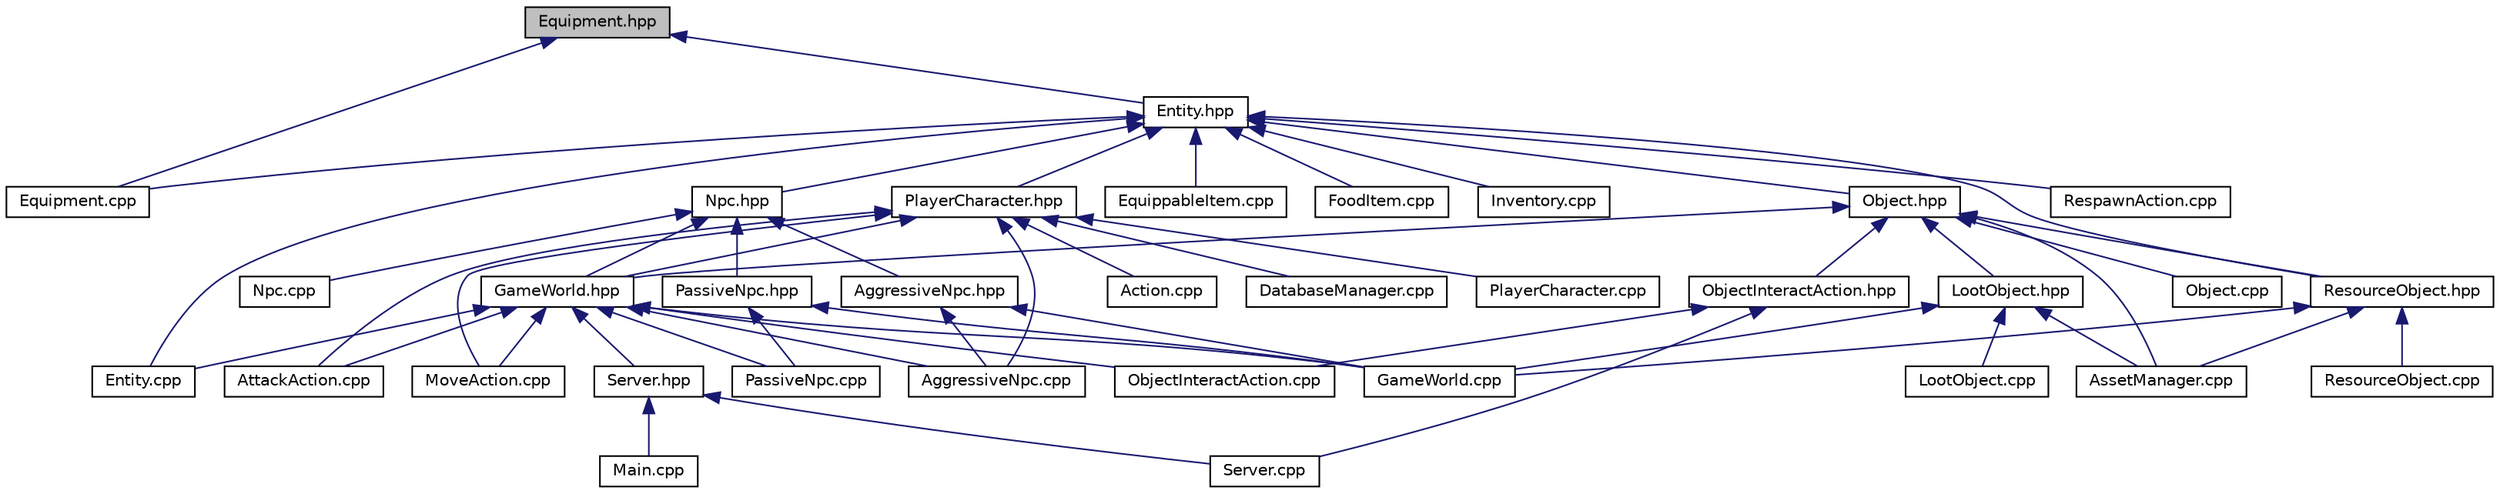 digraph "Equipment.hpp"
{
 // LATEX_PDF_SIZE
  edge [fontname="Helvetica",fontsize="10",labelfontname="Helvetica",labelfontsize="10"];
  node [fontname="Helvetica",fontsize="10",shape=record];
  Node1 [label="Equipment.hpp",height=0.2,width=0.4,color="black", fillcolor="grey75", style="filled", fontcolor="black",tooltip=" "];
  Node1 -> Node2 [dir="back",color="midnightblue",fontsize="10",style="solid",fontname="Helvetica"];
  Node2 [label="Entity.hpp",height=0.2,width=0.4,color="black", fillcolor="white", style="filled",URL="$Entity_8hpp.html",tooltip=" "];
  Node2 -> Node3 [dir="back",color="midnightblue",fontsize="10",style="solid",fontname="Helvetica"];
  Node3 [label="RespawnAction.cpp",height=0.2,width=0.4,color="black", fillcolor="white", style="filled",URL="$RespawnAction_8cpp.html",tooltip=" "];
  Node2 -> Node4 [dir="back",color="midnightblue",fontsize="10",style="solid",fontname="Helvetica"];
  Node4 [label="Entity.cpp",height=0.2,width=0.4,color="black", fillcolor="white", style="filled",URL="$Entity_8cpp.html",tooltip=" "];
  Node2 -> Node5 [dir="back",color="midnightblue",fontsize="10",style="solid",fontname="Helvetica"];
  Node5 [label="Npc.hpp",height=0.2,width=0.4,color="black", fillcolor="white", style="filled",URL="$Npc_8hpp.html",tooltip=" "];
  Node5 -> Node6 [dir="back",color="midnightblue",fontsize="10",style="solid",fontname="Helvetica"];
  Node6 [label="AggressiveNpc.hpp",height=0.2,width=0.4,color="black", fillcolor="white", style="filled",URL="$AggressiveNpc_8hpp.html",tooltip=" "];
  Node6 -> Node7 [dir="back",color="midnightblue",fontsize="10",style="solid",fontname="Helvetica"];
  Node7 [label="AggressiveNpc.cpp",height=0.2,width=0.4,color="black", fillcolor="white", style="filled",URL="$AggressiveNpc_8cpp.html",tooltip=" "];
  Node6 -> Node8 [dir="back",color="midnightblue",fontsize="10",style="solid",fontname="Helvetica"];
  Node8 [label="GameWorld.cpp",height=0.2,width=0.4,color="black", fillcolor="white", style="filled",URL="$GameWorld_8cpp.html",tooltip=" "];
  Node5 -> Node9 [dir="back",color="midnightblue",fontsize="10",style="solid",fontname="Helvetica"];
  Node9 [label="Npc.cpp",height=0.2,width=0.4,color="black", fillcolor="white", style="filled",URL="$Npc_8cpp.html",tooltip=" "];
  Node5 -> Node10 [dir="back",color="midnightblue",fontsize="10",style="solid",fontname="Helvetica"];
  Node10 [label="PassiveNpc.hpp",height=0.2,width=0.4,color="black", fillcolor="white", style="filled",URL="$PassiveNpc_8hpp.html",tooltip=" "];
  Node10 -> Node11 [dir="back",color="midnightblue",fontsize="10",style="solid",fontname="Helvetica"];
  Node11 [label="PassiveNpc.cpp",height=0.2,width=0.4,color="black", fillcolor="white", style="filled",URL="$PassiveNpc_8cpp.html",tooltip=" "];
  Node10 -> Node8 [dir="back",color="midnightblue",fontsize="10",style="solid",fontname="Helvetica"];
  Node5 -> Node12 [dir="back",color="midnightblue",fontsize="10",style="solid",fontname="Helvetica"];
  Node12 [label="GameWorld.hpp",height=0.2,width=0.4,color="black", fillcolor="white", style="filled",URL="$GameWorld_8hpp.html",tooltip=" "];
  Node12 -> Node13 [dir="back",color="midnightblue",fontsize="10",style="solid",fontname="Helvetica"];
  Node13 [label="AttackAction.cpp",height=0.2,width=0.4,color="black", fillcolor="white", style="filled",URL="$AttackAction_8cpp.html",tooltip=" "];
  Node12 -> Node14 [dir="back",color="midnightblue",fontsize="10",style="solid",fontname="Helvetica"];
  Node14 [label="MoveAction.cpp",height=0.2,width=0.4,color="black", fillcolor="white", style="filled",URL="$MoveAction_8cpp.html",tooltip=" "];
  Node12 -> Node15 [dir="back",color="midnightblue",fontsize="10",style="solid",fontname="Helvetica"];
  Node15 [label="ObjectInteractAction.cpp",height=0.2,width=0.4,color="black", fillcolor="white", style="filled",URL="$ObjectInteractAction_8cpp.html",tooltip=" "];
  Node12 -> Node7 [dir="back",color="midnightblue",fontsize="10",style="solid",fontname="Helvetica"];
  Node12 -> Node4 [dir="back",color="midnightblue",fontsize="10",style="solid",fontname="Helvetica"];
  Node12 -> Node11 [dir="back",color="midnightblue",fontsize="10",style="solid",fontname="Helvetica"];
  Node12 -> Node16 [dir="back",color="midnightblue",fontsize="10",style="solid",fontname="Helvetica"];
  Node16 [label="Server.hpp",height=0.2,width=0.4,color="black", fillcolor="white", style="filled",URL="$Server_8hpp.html",tooltip=" "];
  Node16 -> Node17 [dir="back",color="midnightblue",fontsize="10",style="solid",fontname="Helvetica"];
  Node17 [label="Main.cpp",height=0.2,width=0.4,color="black", fillcolor="white", style="filled",URL="$server_2src_2Main_8cpp.html",tooltip=" "];
  Node16 -> Node18 [dir="back",color="midnightblue",fontsize="10",style="solid",fontname="Helvetica"];
  Node18 [label="Server.cpp",height=0.2,width=0.4,color="black", fillcolor="white", style="filled",URL="$Server_8cpp.html",tooltip=" "];
  Node12 -> Node8 [dir="back",color="midnightblue",fontsize="10",style="solid",fontname="Helvetica"];
  Node2 -> Node19 [dir="back",color="midnightblue",fontsize="10",style="solid",fontname="Helvetica"];
  Node19 [label="PlayerCharacter.hpp",height=0.2,width=0.4,color="black", fillcolor="white", style="filled",URL="$PlayerCharacter_8hpp.html",tooltip=" "];
  Node19 -> Node20 [dir="back",color="midnightblue",fontsize="10",style="solid",fontname="Helvetica"];
  Node20 [label="Action.cpp",height=0.2,width=0.4,color="black", fillcolor="white", style="filled",URL="$Action_8cpp.html",tooltip=" "];
  Node19 -> Node13 [dir="back",color="midnightblue",fontsize="10",style="solid",fontname="Helvetica"];
  Node19 -> Node14 [dir="back",color="midnightblue",fontsize="10",style="solid",fontname="Helvetica"];
  Node19 -> Node21 [dir="back",color="midnightblue",fontsize="10",style="solid",fontname="Helvetica"];
  Node21 [label="DatabaseManager.cpp",height=0.2,width=0.4,color="black", fillcolor="white", style="filled",URL="$DatabaseManager_8cpp.html",tooltip=" "];
  Node19 -> Node7 [dir="back",color="midnightblue",fontsize="10",style="solid",fontname="Helvetica"];
  Node19 -> Node22 [dir="back",color="midnightblue",fontsize="10",style="solid",fontname="Helvetica"];
  Node22 [label="PlayerCharacter.cpp",height=0.2,width=0.4,color="black", fillcolor="white", style="filled",URL="$PlayerCharacter_8cpp.html",tooltip=" "];
  Node19 -> Node12 [dir="back",color="midnightblue",fontsize="10",style="solid",fontname="Helvetica"];
  Node2 -> Node23 [dir="back",color="midnightblue",fontsize="10",style="solid",fontname="Helvetica"];
  Node23 [label="Equipment.cpp",height=0.2,width=0.4,color="black", fillcolor="white", style="filled",URL="$Equipment_8cpp.html",tooltip=" "];
  Node2 -> Node24 [dir="back",color="midnightblue",fontsize="10",style="solid",fontname="Helvetica"];
  Node24 [label="EquippableItem.cpp",height=0.2,width=0.4,color="black", fillcolor="white", style="filled",URL="$EquippableItem_8cpp.html",tooltip=" "];
  Node2 -> Node25 [dir="back",color="midnightblue",fontsize="10",style="solid",fontname="Helvetica"];
  Node25 [label="FoodItem.cpp",height=0.2,width=0.4,color="black", fillcolor="white", style="filled",URL="$FoodItem_8cpp.html",tooltip=" "];
  Node2 -> Node26 [dir="back",color="midnightblue",fontsize="10",style="solid",fontname="Helvetica"];
  Node26 [label="Inventory.cpp",height=0.2,width=0.4,color="black", fillcolor="white", style="filled",URL="$Inventory_8cpp.html",tooltip=" "];
  Node2 -> Node27 [dir="back",color="midnightblue",fontsize="10",style="solid",fontname="Helvetica"];
  Node27 [label="Object.hpp",height=0.2,width=0.4,color="black", fillcolor="white", style="filled",URL="$Object_8hpp.html",tooltip=" "];
  Node27 -> Node28 [dir="back",color="midnightblue",fontsize="10",style="solid",fontname="Helvetica"];
  Node28 [label="ObjectInteractAction.hpp",height=0.2,width=0.4,color="black", fillcolor="white", style="filled",URL="$ObjectInteractAction_8hpp.html",tooltip=" "];
  Node28 -> Node15 [dir="back",color="midnightblue",fontsize="10",style="solid",fontname="Helvetica"];
  Node28 -> Node18 [dir="back",color="midnightblue",fontsize="10",style="solid",fontname="Helvetica"];
  Node27 -> Node29 [dir="back",color="midnightblue",fontsize="10",style="solid",fontname="Helvetica"];
  Node29 [label="LootObject.hpp",height=0.2,width=0.4,color="black", fillcolor="white", style="filled",URL="$LootObject_8hpp.html",tooltip=" "];
  Node29 -> Node30 [dir="back",color="midnightblue",fontsize="10",style="solid",fontname="Helvetica"];
  Node30 [label="LootObject.cpp",height=0.2,width=0.4,color="black", fillcolor="white", style="filled",URL="$LootObject_8cpp.html",tooltip=" "];
  Node29 -> Node31 [dir="back",color="midnightblue",fontsize="10",style="solid",fontname="Helvetica"];
  Node31 [label="AssetManager.cpp",height=0.2,width=0.4,color="black", fillcolor="white", style="filled",URL="$AssetManager_8cpp.html",tooltip=" "];
  Node29 -> Node8 [dir="back",color="midnightblue",fontsize="10",style="solid",fontname="Helvetica"];
  Node27 -> Node32 [dir="back",color="midnightblue",fontsize="10",style="solid",fontname="Helvetica"];
  Node32 [label="Object.cpp",height=0.2,width=0.4,color="black", fillcolor="white", style="filled",URL="$Object_8cpp.html",tooltip=" "];
  Node27 -> Node33 [dir="back",color="midnightblue",fontsize="10",style="solid",fontname="Helvetica"];
  Node33 [label="ResourceObject.hpp",height=0.2,width=0.4,color="black", fillcolor="white", style="filled",URL="$ResourceObject_8hpp.html",tooltip=" "];
  Node33 -> Node34 [dir="back",color="midnightblue",fontsize="10",style="solid",fontname="Helvetica"];
  Node34 [label="ResourceObject.cpp",height=0.2,width=0.4,color="black", fillcolor="white", style="filled",URL="$ResourceObject_8cpp.html",tooltip=" "];
  Node33 -> Node31 [dir="back",color="midnightblue",fontsize="10",style="solid",fontname="Helvetica"];
  Node33 -> Node8 [dir="back",color="midnightblue",fontsize="10",style="solid",fontname="Helvetica"];
  Node27 -> Node31 [dir="back",color="midnightblue",fontsize="10",style="solid",fontname="Helvetica"];
  Node27 -> Node12 [dir="back",color="midnightblue",fontsize="10",style="solid",fontname="Helvetica"];
  Node2 -> Node33 [dir="back",color="midnightblue",fontsize="10",style="solid",fontname="Helvetica"];
  Node1 -> Node23 [dir="back",color="midnightblue",fontsize="10",style="solid",fontname="Helvetica"];
}
